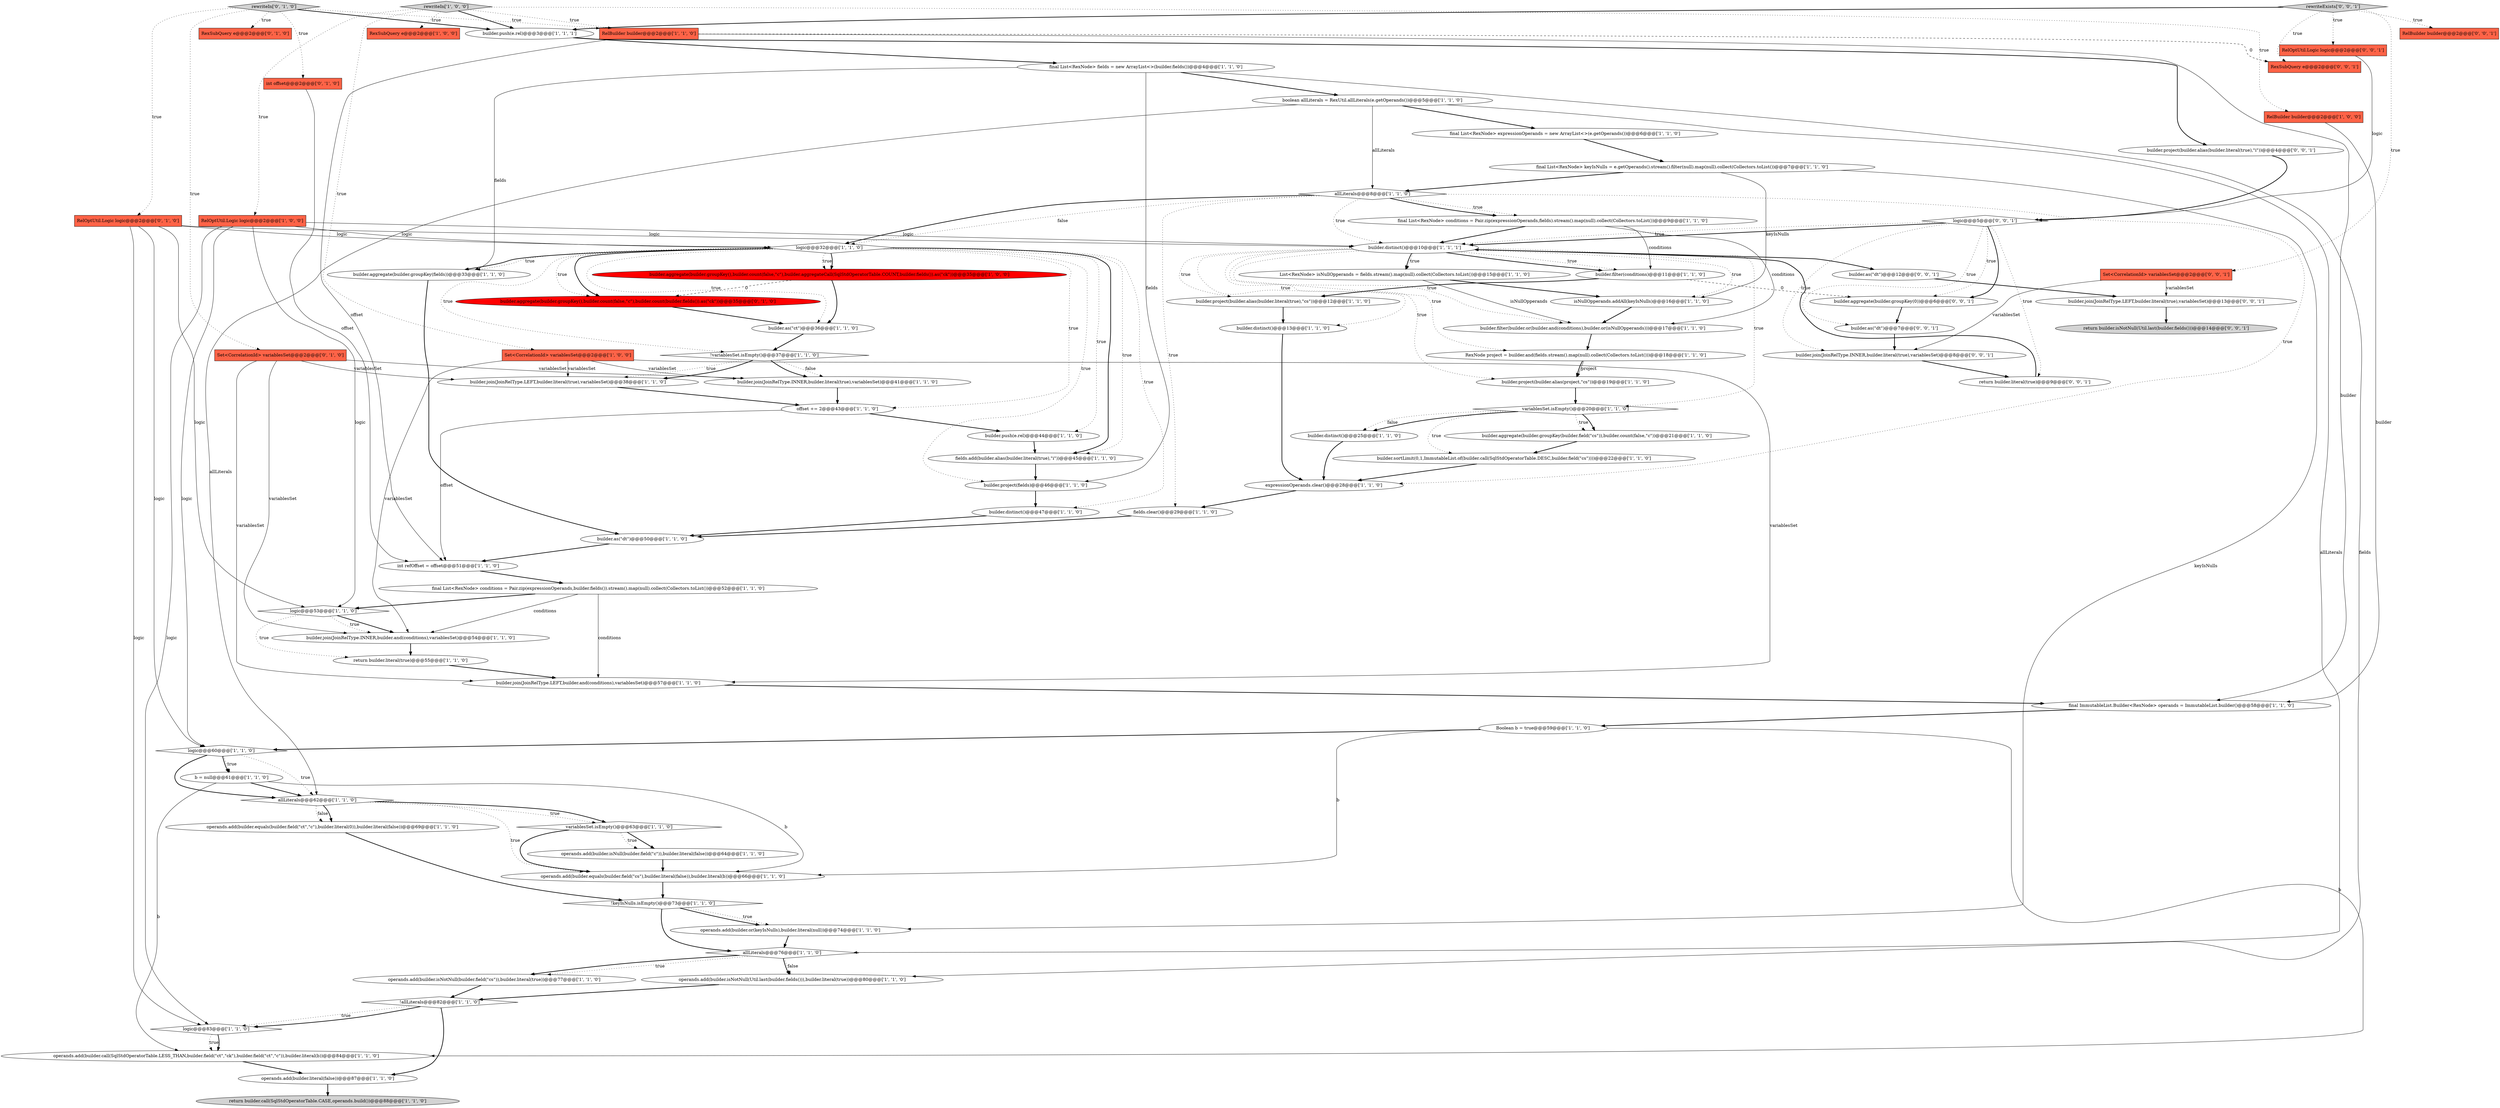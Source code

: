 digraph {
70 [style = filled, label = "builder.aggregate(builder.groupKey(),builder.count(false,\"c\"),builder.count(builder.fields()).as(\"ck\"))@@@35@@@['0', '1', '0']", fillcolor = red, shape = ellipse image = "AAA1AAABBB2BBB"];
19 [style = filled, label = "variablesSet.isEmpty()@@@20@@@['1', '1', '0']", fillcolor = white, shape = diamond image = "AAA0AAABBB1BBB"];
85 [style = filled, label = "return builder.literal(true)@@@9@@@['0', '0', '1']", fillcolor = white, shape = ellipse image = "AAA0AAABBB3BBB"];
58 [style = filled, label = "builder.as(\"ct\")@@@36@@@['1', '1', '0']", fillcolor = white, shape = ellipse image = "AAA0AAABBB1BBB"];
39 [style = filled, label = "!keyIsNulls.isEmpty()@@@73@@@['1', '1', '0']", fillcolor = white, shape = diamond image = "AAA0AAABBB1BBB"];
84 [style = filled, label = "builder.aggregate(builder.groupKey(0))@@@6@@@['0', '0', '1']", fillcolor = white, shape = ellipse image = "AAA0AAABBB3BBB"];
47 [style = filled, label = "builder.distinct()@@@10@@@['1', '1', '1']", fillcolor = white, shape = ellipse image = "AAA0AAABBB1BBB"];
46 [style = filled, label = "builder.push(e.rel)@@@3@@@['1', '1', '1']", fillcolor = white, shape = ellipse image = "AAA0AAABBB1BBB"];
0 [style = filled, label = "RexNode project = builder.and(fields.stream().map(null).collect(Collectors.toList()))@@@18@@@['1', '1', '0']", fillcolor = white, shape = ellipse image = "AAA0AAABBB1BBB"];
49 [style = filled, label = "logic@@@53@@@['1', '1', '0']", fillcolor = white, shape = diamond image = "AAA0AAABBB1BBB"];
81 [style = filled, label = "builder.join(JoinRelType.INNER,builder.literal(true),variablesSet)@@@8@@@['0', '0', '1']", fillcolor = white, shape = ellipse image = "AAA0AAABBB3BBB"];
63 [style = filled, label = "logic@@@32@@@['1', '1', '0']", fillcolor = white, shape = diamond image = "AAA0AAABBB1BBB"];
83 [style = filled, label = "builder.as(\"dt\")@@@7@@@['0', '0', '1']", fillcolor = white, shape = ellipse image = "AAA0AAABBB3BBB"];
17 [style = filled, label = "b = null@@@61@@@['1', '1', '0']", fillcolor = white, shape = ellipse image = "AAA0AAABBB1BBB"];
60 [style = filled, label = "List<RexNode> isNullOpperands = fields.stream().map(null).collect(Collectors.toList())@@@15@@@['1', '1', '0']", fillcolor = white, shape = ellipse image = "AAA0AAABBB1BBB"];
65 [style = filled, label = "variablesSet.isEmpty()@@@63@@@['1', '1', '0']", fillcolor = white, shape = diamond image = "AAA0AAABBB1BBB"];
6 [style = filled, label = "operands.add(builder.isNull(builder.field(\"c\")),builder.literal(false))@@@64@@@['1', '1', '0']", fillcolor = white, shape = ellipse image = "AAA0AAABBB1BBB"];
59 [style = filled, label = "return builder.call(SqlStdOperatorTable.CASE,operands.build())@@@88@@@['1', '1', '0']", fillcolor = lightgray, shape = ellipse image = "AAA0AAABBB1BBB"];
73 [style = filled, label = "Set<CorrelationId> variablesSet@@@2@@@['0', '0', '1']", fillcolor = tomato, shape = box image = "AAA0AAABBB3BBB"];
30 [style = filled, label = "builder.join(JoinRelType.INNER,builder.and(conditions),variablesSet)@@@54@@@['1', '1', '0']", fillcolor = white, shape = ellipse image = "AAA0AAABBB1BBB"];
69 [style = filled, label = "RexSubQuery e@@@2@@@['0', '1', '0']", fillcolor = tomato, shape = box image = "AAA0AAABBB2BBB"];
55 [style = filled, label = "builder.distinct()@@@25@@@['1', '1', '0']", fillcolor = white, shape = ellipse image = "AAA0AAABBB1BBB"];
22 [style = filled, label = "operands.add(builder.literal(false))@@@87@@@['1', '1', '0']", fillcolor = white, shape = ellipse image = "AAA0AAABBB1BBB"];
66 [style = filled, label = "RelOptUtil.Logic logic@@@2@@@['0', '1', '0']", fillcolor = tomato, shape = box image = "AAA0AAABBB2BBB"];
48 [style = filled, label = "expressionOperands.clear()@@@28@@@['1', '1', '0']", fillcolor = white, shape = ellipse image = "AAA0AAABBB1BBB"];
77 [style = filled, label = "rewriteExists['0', '0', '1']", fillcolor = lightgray, shape = diamond image = "AAA0AAABBB3BBB"];
1 [style = filled, label = "final List<RexNode> expressionOperands = new ArrayList<>(e.getOperands())@@@6@@@['1', '1', '0']", fillcolor = white, shape = ellipse image = "AAA0AAABBB1BBB"];
35 [style = filled, label = "final List<RexNode> fields = new ArrayList<>(builder.fields())@@@4@@@['1', '1', '0']", fillcolor = white, shape = ellipse image = "AAA0AAABBB1BBB"];
28 [style = filled, label = "builder.project(builder.alias(project,\"cs\"))@@@19@@@['1', '1', '0']", fillcolor = white, shape = ellipse image = "AAA0AAABBB1BBB"];
38 [style = filled, label = "builder.distinct()@@@13@@@['1', '1', '0']", fillcolor = white, shape = ellipse image = "AAA0AAABBB1BBB"];
72 [style = filled, label = "builder.project(builder.alias(builder.literal(true),\"i\"))@@@4@@@['0', '0', '1']", fillcolor = white, shape = ellipse image = "AAA0AAABBB3BBB"];
42 [style = filled, label = "RelBuilder builder@@@2@@@['1', '1', '0']", fillcolor = tomato, shape = box image = "AAA0AAABBB1BBB"];
80 [style = filled, label = "RelOptUtil.Logic logic@@@2@@@['0', '0', '1']", fillcolor = tomato, shape = box image = "AAA0AAABBB3BBB"];
20 [style = filled, label = "fields.add(builder.alias(builder.literal(true),\"i\"))@@@45@@@['1', '1', '0']", fillcolor = white, shape = ellipse image = "AAA0AAABBB1BBB"];
40 [style = filled, label = "operands.add(builder.equals(builder.field(\"cs\"),builder.literal(false)),builder.literal(b))@@@66@@@['1', '1', '0']", fillcolor = white, shape = ellipse image = "AAA0AAABBB1BBB"];
78 [style = filled, label = "RelBuilder builder@@@2@@@['0', '0', '1']", fillcolor = tomato, shape = box image = "AAA0AAABBB3BBB"];
2 [style = filled, label = "final List<RexNode> conditions = Pair.zip(expressionOperands,fields).stream().map(null).collect(Collectors.toList())@@@9@@@['1', '1', '0']", fillcolor = white, shape = ellipse image = "AAA0AAABBB1BBB"];
76 [style = filled, label = "builder.join(JoinRelType.LEFT,builder.literal(true),variablesSet)@@@13@@@['0', '0', '1']", fillcolor = white, shape = ellipse image = "AAA0AAABBB3BBB"];
79 [style = filled, label = "return builder.isNotNull(Util.last(builder.fields()))@@@14@@@['0', '0', '1']", fillcolor = lightgray, shape = ellipse image = "AAA0AAABBB3BBB"];
32 [style = filled, label = "operands.add(builder.or(keyIsNulls),builder.literal(null))@@@74@@@['1', '1', '0']", fillcolor = white, shape = ellipse image = "AAA0AAABBB1BBB"];
53 [style = filled, label = "int refOffset = offset@@@51@@@['1', '1', '0']", fillcolor = white, shape = ellipse image = "AAA0AAABBB1BBB"];
4 [style = filled, label = "final List<RexNode> conditions = Pair.zip(expressionOperands,builder.fields()).stream().map(null).collect(Collectors.toList())@@@52@@@['1', '1', '0']", fillcolor = white, shape = ellipse image = "AAA0AAABBB1BBB"];
27 [style = filled, label = "builder.distinct()@@@47@@@['1', '1', '0']", fillcolor = white, shape = ellipse image = "AAA0AAABBB1BBB"];
5 [style = filled, label = "rewriteIn['1', '0', '0']", fillcolor = lightgray, shape = diamond image = "AAA0AAABBB1BBB"];
23 [style = filled, label = "builder.filter(conditions)@@@11@@@['1', '1', '0']", fillcolor = white, shape = ellipse image = "AAA0AAABBB1BBB"];
44 [style = filled, label = "allLiterals@@@62@@@['1', '1', '0']", fillcolor = white, shape = diamond image = "AAA0AAABBB1BBB"];
13 [style = filled, label = "allLiterals@@@8@@@['1', '1', '0']", fillcolor = white, shape = diamond image = "AAA0AAABBB1BBB"];
14 [style = filled, label = "isNullOpperands.addAll(keyIsNulls)@@@16@@@['1', '1', '0']", fillcolor = white, shape = ellipse image = "AAA0AAABBB1BBB"];
51 [style = filled, label = "final List<RexNode> keyIsNulls = e.getOperands().stream().filter(null).map(null).collect(Collectors.toList())@@@7@@@['1', '1', '0']", fillcolor = white, shape = ellipse image = "AAA0AAABBB1BBB"];
74 [style = filled, label = "logic@@@5@@@['0', '0', '1']", fillcolor = white, shape = diamond image = "AAA0AAABBB3BBB"];
24 [style = filled, label = "operands.add(builder.equals(builder.field(\"ct\",\"c\"),builder.literal(0)),builder.literal(false))@@@69@@@['1', '1', '0']", fillcolor = white, shape = ellipse image = "AAA0AAABBB1BBB"];
8 [style = filled, label = "builder.push(e.rel)@@@44@@@['1', '1', '0']", fillcolor = white, shape = ellipse image = "AAA0AAABBB1BBB"];
15 [style = filled, label = "builder.aggregate(builder.groupKey(fields))@@@33@@@['1', '1', '0']", fillcolor = white, shape = ellipse image = "AAA0AAABBB1BBB"];
3 [style = filled, label = "builder.filter(builder.or(builder.and(conditions),builder.or(isNullOpperands)))@@@17@@@['1', '1', '0']", fillcolor = white, shape = ellipse image = "AAA0AAABBB1BBB"];
62 [style = filled, label = "builder.join(JoinRelType.LEFT,builder.and(conditions),variablesSet)@@@57@@@['1', '1', '0']", fillcolor = white, shape = ellipse image = "AAA0AAABBB1BBB"];
16 [style = filled, label = "!variablesSet.isEmpty()@@@37@@@['1', '1', '0']", fillcolor = white, shape = diamond image = "AAA0AAABBB1BBB"];
12 [style = filled, label = "offset += 2@@@43@@@['1', '1', '0']", fillcolor = white, shape = ellipse image = "AAA0AAABBB1BBB"];
75 [style = filled, label = "builder.as(\"dt\")@@@12@@@['0', '0', '1']", fillcolor = white, shape = ellipse image = "AAA0AAABBB3BBB"];
26 [style = filled, label = "logic@@@60@@@['1', '1', '0']", fillcolor = white, shape = diamond image = "AAA0AAABBB1BBB"];
61 [style = filled, label = "builder.join(JoinRelType.LEFT,builder.literal(true),variablesSet)@@@38@@@['1', '1', '0']", fillcolor = white, shape = ellipse image = "AAA0AAABBB1BBB"];
36 [style = filled, label = "Set<CorrelationId> variablesSet@@@2@@@['1', '0', '0']", fillcolor = tomato, shape = box image = "AAA0AAABBB1BBB"];
31 [style = filled, label = "final ImmutableList.Builder<RexNode> operands = ImmutableList.builder()@@@58@@@['1', '1', '0']", fillcolor = white, shape = ellipse image = "AAA0AAABBB1BBB"];
25 [style = filled, label = "builder.sortLimit(0,1,ImmutableList.of(builder.call(SqlStdOperatorTable.DESC,builder.field(\"cs\"))))@@@22@@@['1', '1', '0']", fillcolor = white, shape = ellipse image = "AAA0AAABBB1BBB"];
9 [style = filled, label = "operands.add(builder.isNotNull(builder.field(\"cs\")),builder.literal(true))@@@77@@@['1', '1', '0']", fillcolor = white, shape = ellipse image = "AAA0AAABBB1BBB"];
18 [style = filled, label = "RexSubQuery e@@@2@@@['1', '0', '0']", fillcolor = tomato, shape = box image = "AAA0AAABBB1BBB"];
67 [style = filled, label = "Set<CorrelationId> variablesSet@@@2@@@['0', '1', '0']", fillcolor = tomato, shape = box image = "AAA0AAABBB2BBB"];
57 [style = filled, label = "builder.as(\"dt\")@@@50@@@['1', '1', '0']", fillcolor = white, shape = ellipse image = "AAA0AAABBB1BBB"];
29 [style = filled, label = "builder.project(fields)@@@46@@@['1', '1', '0']", fillcolor = white, shape = ellipse image = "AAA0AAABBB1BBB"];
33 [style = filled, label = "!allLiterals@@@82@@@['1', '1', '0']", fillcolor = white, shape = diamond image = "AAA0AAABBB1BBB"];
56 [style = filled, label = "fields.clear()@@@29@@@['1', '1', '0']", fillcolor = white, shape = ellipse image = "AAA0AAABBB1BBB"];
45 [style = filled, label = "allLiterals@@@76@@@['1', '1', '0']", fillcolor = white, shape = diamond image = "AAA0AAABBB1BBB"];
68 [style = filled, label = "rewriteIn['0', '1', '0']", fillcolor = lightgray, shape = diamond image = "AAA0AAABBB2BBB"];
11 [style = filled, label = "builder.aggregate(builder.groupKey(),builder.count(false,\"c\"),builder.aggregateCall(SqlStdOperatorTable.COUNT,builder.fields()).as(\"ck\"))@@@35@@@['1', '0', '0']", fillcolor = red, shape = ellipse image = "AAA1AAABBB1BBB"];
41 [style = filled, label = "RelOptUtil.Logic logic@@@2@@@['1', '0', '0']", fillcolor = tomato, shape = box image = "AAA0AAABBB1BBB"];
34 [style = filled, label = "return builder.literal(true)@@@55@@@['1', '1', '0']", fillcolor = white, shape = ellipse image = "AAA0AAABBB1BBB"];
82 [style = filled, label = "RexSubQuery e@@@2@@@['0', '0', '1']", fillcolor = tomato, shape = box image = "AAA0AAABBB3BBB"];
50 [style = filled, label = "logic@@@83@@@['1', '1', '0']", fillcolor = white, shape = diamond image = "AAA0AAABBB1BBB"];
52 [style = filled, label = "builder.aggregate(builder.groupKey(builder.field(\"cs\")),builder.count(false,\"c\"))@@@21@@@['1', '1', '0']", fillcolor = white, shape = ellipse image = "AAA0AAABBB1BBB"];
64 [style = filled, label = "builder.project(builder.alias(builder.literal(true),\"cs\"))@@@12@@@['1', '1', '0']", fillcolor = white, shape = ellipse image = "AAA0AAABBB1BBB"];
71 [style = filled, label = "int offset@@@2@@@['0', '1', '0']", fillcolor = tomato, shape = box image = "AAA0AAABBB2BBB"];
10 [style = filled, label = "Boolean b = true@@@59@@@['1', '1', '0']", fillcolor = white, shape = ellipse image = "AAA0AAABBB1BBB"];
37 [style = filled, label = "builder.join(JoinRelType.INNER,builder.literal(true),variablesSet)@@@41@@@['1', '1', '0']", fillcolor = white, shape = ellipse image = "AAA0AAABBB1BBB"];
43 [style = filled, label = "boolean allLiterals = RexUtil.allLiterals(e.getOperands())@@@5@@@['1', '1', '0']", fillcolor = white, shape = ellipse image = "AAA0AAABBB1BBB"];
21 [style = filled, label = "operands.add(builder.call(SqlStdOperatorTable.LESS_THAN,builder.field(\"ct\",\"ck\"),builder.field(\"ct\",\"c\")),builder.literal(b))@@@84@@@['1', '1', '0']", fillcolor = white, shape = ellipse image = "AAA0AAABBB1BBB"];
7 [style = filled, label = "RelBuilder builder@@@2@@@['1', '0', '0']", fillcolor = tomato, shape = box image = "AAA0AAABBB1BBB"];
54 [style = filled, label = "operands.add(builder.isNotNull(Util.last(builder.fields())),builder.literal(true))@@@80@@@['1', '1', '0']", fillcolor = white, shape = ellipse image = "AAA0AAABBB1BBB"];
14->3 [style = bold, label=""];
46->72 [style = bold, label=""];
63->15 [style = bold, label=""];
16->37 [style = bold, label=""];
67->62 [style = solid, label="variablesSet"];
35->54 [style = solid, label="fields"];
19->55 [style = bold, label=""];
5->18 [style = dotted, label="true"];
67->37 [style = solid, label="variablesSet"];
11->70 [style = dashed, label="0"];
49->34 [style = dotted, label="true"];
77->82 [style = dotted, label="true"];
24->39 [style = bold, label=""];
43->13 [style = solid, label="allLiterals"];
63->20 [style = bold, label=""];
68->69 [style = dotted, label="true"];
33->50 [style = dotted, label="true"];
61->12 [style = bold, label=""];
68->71 [style = dotted, label="true"];
25->48 [style = bold, label=""];
35->43 [style = bold, label=""];
74->81 [style = dotted, label="true"];
66->50 [style = solid, label="logic"];
15->57 [style = bold, label=""];
55->48 [style = bold, label=""];
22->59 [style = bold, label=""];
23->84 [style = dashed, label="0"];
8->20 [style = bold, label=""];
43->1 [style = bold, label=""];
44->40 [style = dotted, label="true"];
54->33 [style = bold, label=""];
17->44 [style = bold, label=""];
63->16 [style = dotted, label="true"];
47->60 [style = bold, label=""];
51->14 [style = solid, label="keyIsNulls"];
77->78 [style = dotted, label="true"];
41->26 [style = solid, label="logic"];
13->63 [style = bold, label=""];
67->61 [style = solid, label="variablesSet"];
41->47 [style = solid, label="logic"];
58->16 [style = bold, label=""];
26->17 [style = bold, label=""];
63->8 [style = dotted, label="true"];
9->33 [style = bold, label=""];
49->30 [style = dotted, label="true"];
26->44 [style = dotted, label="true"];
77->73 [style = dotted, label="true"];
4->30 [style = solid, label="conditions"];
47->28 [style = dotted, label="true"];
39->45 [style = bold, label=""];
35->15 [style = solid, label="fields"];
30->34 [style = bold, label=""];
10->26 [style = bold, label=""];
74->47 [style = bold, label=""];
56->57 [style = bold, label=""];
63->12 [style = dotted, label="true"];
66->47 [style = solid, label="logic"];
47->60 [style = dotted, label="true"];
33->50 [style = bold, label=""];
68->66 [style = dotted, label="true"];
3->0 [style = bold, label=""];
45->9 [style = dotted, label="true"];
44->65 [style = dotted, label="true"];
65->6 [style = bold, label=""];
47->3 [style = dotted, label="true"];
73->81 [style = solid, label="variablesSet"];
5->36 [style = dotted, label="true"];
29->27 [style = bold, label=""];
63->70 [style = dotted, label="true"];
83->81 [style = bold, label=""];
68->67 [style = dotted, label="true"];
5->42 [style = dotted, label="true"];
21->22 [style = bold, label=""];
64->38 [style = bold, label=""];
4->62 [style = solid, label="conditions"];
67->30 [style = solid, label="variablesSet"];
1->51 [style = bold, label=""];
34->62 [style = bold, label=""];
5->7 [style = dotted, label="true"];
63->11 [style = dotted, label="true"];
68->42 [style = dotted, label="true"];
77->80 [style = dotted, label="true"];
28->19 [style = bold, label=""];
10->21 [style = solid, label="b"];
23->64 [style = bold, label=""];
80->74 [style = solid, label="logic"];
60->3 [style = solid, label="isNullOpperands"];
44->24 [style = dotted, label="false"];
47->38 [style = dotted, label="true"];
57->53 [style = bold, label=""];
11->58 [style = bold, label=""];
2->23 [style = solid, label="conditions"];
16->61 [style = dotted, label="true"];
10->40 [style = solid, label="b"];
63->29 [style = dotted, label="true"];
42->31 [style = solid, label="builder"];
66->26 [style = solid, label="logic"];
63->11 [style = bold, label=""];
65->40 [style = bold, label=""];
2->3 [style = solid, label="conditions"];
19->55 [style = dotted, label="false"];
36->37 [style = solid, label="variablesSet"];
74->83 [style = dotted, label="true"];
63->27 [style = dotted, label="true"];
5->41 [style = dotted, label="true"];
47->19 [style = dotted, label="true"];
74->84 [style = bold, label=""];
16->61 [style = bold, label=""];
63->70 [style = bold, label=""];
43->44 [style = solid, label="allLiterals"];
47->23 [style = dotted, label="true"];
50->21 [style = dotted, label="true"];
38->48 [style = bold, label=""];
85->47 [style = bold, label=""];
41->49 [style = solid, label="logic"];
51->13 [style = bold, label=""];
37->12 [style = bold, label=""];
13->2 [style = dotted, label="true"];
17->21 [style = solid, label="b"];
60->14 [style = bold, label=""];
40->39 [style = bold, label=""];
26->44 [style = bold, label=""];
49->30 [style = bold, label=""];
31->10 [style = bold, label=""];
12->8 [style = bold, label=""];
26->17 [style = dotted, label="true"];
39->32 [style = bold, label=""];
46->35 [style = bold, label=""];
73->76 [style = solid, label="variablesSet"];
47->64 [style = dotted, label="true"];
35->29 [style = solid, label="fields"];
42->82 [style = dashed, label="0"];
47->0 [style = dotted, label="true"];
16->37 [style = dotted, label="false"];
44->24 [style = bold, label=""];
75->76 [style = bold, label=""];
47->23 [style = bold, label=""];
41->63 [style = solid, label="logic"];
2->47 [style = bold, label=""];
45->9 [style = bold, label=""];
33->22 [style = bold, label=""];
47->75 [style = bold, label=""];
36->61 [style = solid, label="variablesSet"];
13->2 [style = bold, label=""];
74->47 [style = dotted, label="true"];
43->45 [style = solid, label="allLiterals"];
32->45 [style = bold, label=""];
19->25 [style = dotted, label="true"];
72->74 [style = bold, label=""];
48->56 [style = bold, label=""];
65->6 [style = dotted, label="true"];
68->46 [style = bold, label=""];
81->85 [style = bold, label=""];
20->29 [style = bold, label=""];
63->58 [style = dotted, label="true"];
74->85 [style = dotted, label="true"];
36->62 [style = solid, label="variablesSet"];
36->30 [style = solid, label="variablesSet"];
63->15 [style = dotted, label="true"];
66->49 [style = solid, label="logic"];
13->63 [style = dotted, label="false"];
66->63 [style = solid, label="logic"];
74->84 [style = dotted, label="true"];
7->31 [style = solid, label="builder"];
63->20 [style = dotted, label="true"];
45->54 [style = dotted, label="false"];
19->52 [style = dotted, label="true"];
77->46 [style = bold, label=""];
45->54 [style = bold, label=""];
62->31 [style = bold, label=""];
70->58 [style = bold, label=""];
52->25 [style = bold, label=""];
4->49 [style = bold, label=""];
39->32 [style = dotted, label="true"];
27->57 [style = bold, label=""];
6->40 [style = bold, label=""];
42->53 [style = solid, label="offset"];
44->65 [style = bold, label=""];
12->53 [style = solid, label="offset"];
47->14 [style = dotted, label="true"];
13->56 [style = dotted, label="true"];
76->79 [style = bold, label=""];
51->32 [style = solid, label="keyIsNulls"];
13->48 [style = dotted, label="true"];
71->53 [style = solid, label="offset"];
53->4 [style = bold, label=""];
13->47 [style = dotted, label="true"];
50->21 [style = bold, label=""];
0->28 [style = solid, label="project"];
17->40 [style = solid, label="b"];
5->46 [style = bold, label=""];
84->83 [style = bold, label=""];
0->28 [style = bold, label=""];
19->52 [style = bold, label=""];
41->50 [style = solid, label="logic"];
}

